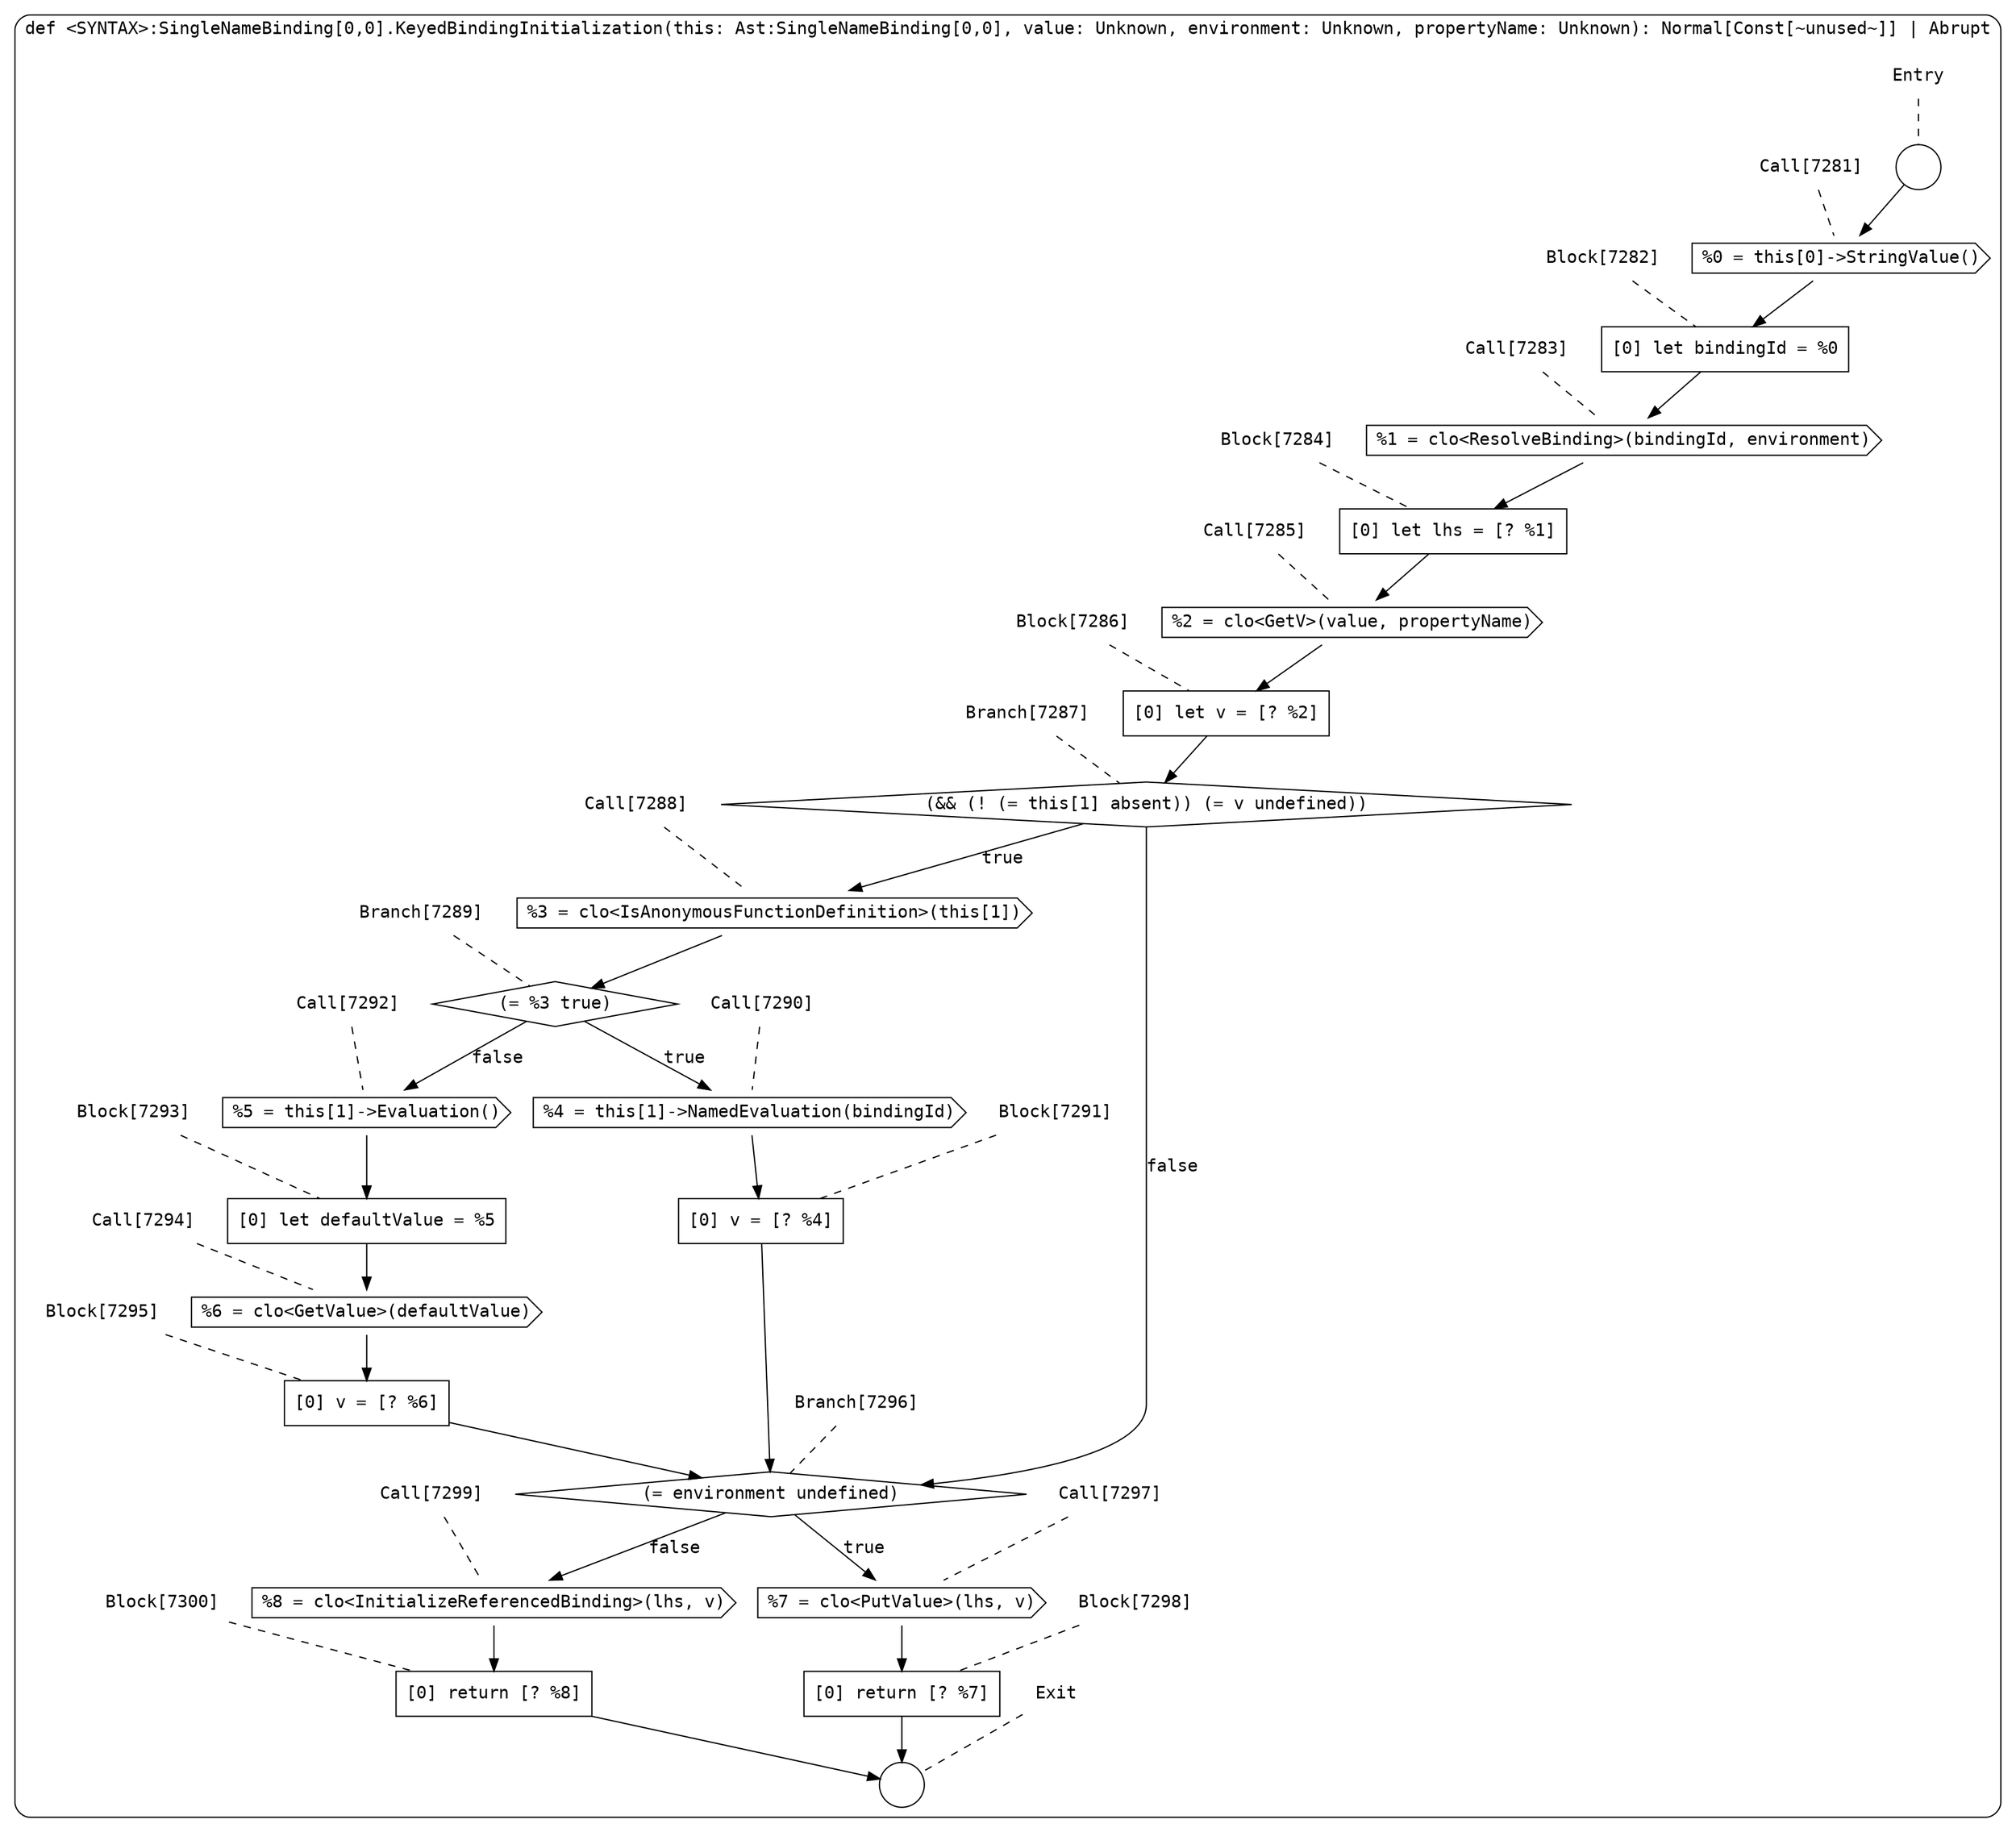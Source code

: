 digraph {
  graph [fontname = "Consolas"]
  node [fontname = "Consolas"]
  edge [fontname = "Consolas"]
  subgraph cluster1402 {
    label = "def <SYNTAX>:SingleNameBinding[0,0].KeyedBindingInitialization(this: Ast:SingleNameBinding[0,0], value: Unknown, environment: Unknown, propertyName: Unknown): Normal[Const[~unused~]] | Abrupt"
    style = rounded
    cluster1402_entry_name [shape=none, label=<<font color="black">Entry</font>>]
    cluster1402_entry_name -> cluster1402_entry [arrowhead=none, color="black", style=dashed]
    cluster1402_entry [shape=circle label=" " color="black" fillcolor="white" style=filled]
    cluster1402_entry -> node7281 [color="black"]
    cluster1402_exit_name [shape=none, label=<<font color="black">Exit</font>>]
    cluster1402_exit_name -> cluster1402_exit [arrowhead=none, color="black", style=dashed]
    cluster1402_exit [shape=circle label=" " color="black" fillcolor="white" style=filled]
    node7281_name [shape=none, label=<<font color="black">Call[7281]</font>>]
    node7281_name -> node7281 [arrowhead=none, color="black", style=dashed]
    node7281 [shape=cds, label=<<font color="black">%0 = this[0]-&gt;StringValue()</font>> color="black" fillcolor="white", style=filled]
    node7281 -> node7282 [color="black"]
    node7282_name [shape=none, label=<<font color="black">Block[7282]</font>>]
    node7282_name -> node7282 [arrowhead=none, color="black", style=dashed]
    node7282 [shape=box, label=<<font color="black">[0] let bindingId = %0<BR ALIGN="LEFT"/></font>> color="black" fillcolor="white", style=filled]
    node7282 -> node7283 [color="black"]
    node7283_name [shape=none, label=<<font color="black">Call[7283]</font>>]
    node7283_name -> node7283 [arrowhead=none, color="black", style=dashed]
    node7283 [shape=cds, label=<<font color="black">%1 = clo&lt;ResolveBinding&gt;(bindingId, environment)</font>> color="black" fillcolor="white", style=filled]
    node7283 -> node7284 [color="black"]
    node7284_name [shape=none, label=<<font color="black">Block[7284]</font>>]
    node7284_name -> node7284 [arrowhead=none, color="black", style=dashed]
    node7284 [shape=box, label=<<font color="black">[0] let lhs = [? %1]<BR ALIGN="LEFT"/></font>> color="black" fillcolor="white", style=filled]
    node7284 -> node7285 [color="black"]
    node7285_name [shape=none, label=<<font color="black">Call[7285]</font>>]
    node7285_name -> node7285 [arrowhead=none, color="black", style=dashed]
    node7285 [shape=cds, label=<<font color="black">%2 = clo&lt;GetV&gt;(value, propertyName)</font>> color="black" fillcolor="white", style=filled]
    node7285 -> node7286 [color="black"]
    node7286_name [shape=none, label=<<font color="black">Block[7286]</font>>]
    node7286_name -> node7286 [arrowhead=none, color="black", style=dashed]
    node7286 [shape=box, label=<<font color="black">[0] let v = [? %2]<BR ALIGN="LEFT"/></font>> color="black" fillcolor="white", style=filled]
    node7286 -> node7287 [color="black"]
    node7287_name [shape=none, label=<<font color="black">Branch[7287]</font>>]
    node7287_name -> node7287 [arrowhead=none, color="black", style=dashed]
    node7287 [shape=diamond, label=<<font color="black">(&amp;&amp; (! (= this[1] absent)) (= v undefined))</font>> color="black" fillcolor="white", style=filled]
    node7287 -> node7288 [label=<<font color="black">true</font>> color="black"]
    node7287 -> node7296 [label=<<font color="black">false</font>> color="black"]
    node7288_name [shape=none, label=<<font color="black">Call[7288]</font>>]
    node7288_name -> node7288 [arrowhead=none, color="black", style=dashed]
    node7288 [shape=cds, label=<<font color="black">%3 = clo&lt;IsAnonymousFunctionDefinition&gt;(this[1])</font>> color="black" fillcolor="white", style=filled]
    node7288 -> node7289 [color="black"]
    node7296_name [shape=none, label=<<font color="black">Branch[7296]</font>>]
    node7296_name -> node7296 [arrowhead=none, color="black", style=dashed]
    node7296 [shape=diamond, label=<<font color="black">(= environment undefined)</font>> color="black" fillcolor="white", style=filled]
    node7296 -> node7297 [label=<<font color="black">true</font>> color="black"]
    node7296 -> node7299 [label=<<font color="black">false</font>> color="black"]
    node7289_name [shape=none, label=<<font color="black">Branch[7289]</font>>]
    node7289_name -> node7289 [arrowhead=none, color="black", style=dashed]
    node7289 [shape=diamond, label=<<font color="black">(= %3 true)</font>> color="black" fillcolor="white", style=filled]
    node7289 -> node7290 [label=<<font color="black">true</font>> color="black"]
    node7289 -> node7292 [label=<<font color="black">false</font>> color="black"]
    node7297_name [shape=none, label=<<font color="black">Call[7297]</font>>]
    node7297_name -> node7297 [arrowhead=none, color="black", style=dashed]
    node7297 [shape=cds, label=<<font color="black">%7 = clo&lt;PutValue&gt;(lhs, v)</font>> color="black" fillcolor="white", style=filled]
    node7297 -> node7298 [color="black"]
    node7299_name [shape=none, label=<<font color="black">Call[7299]</font>>]
    node7299_name -> node7299 [arrowhead=none, color="black", style=dashed]
    node7299 [shape=cds, label=<<font color="black">%8 = clo&lt;InitializeReferencedBinding&gt;(lhs, v)</font>> color="black" fillcolor="white", style=filled]
    node7299 -> node7300 [color="black"]
    node7290_name [shape=none, label=<<font color="black">Call[7290]</font>>]
    node7290_name -> node7290 [arrowhead=none, color="black", style=dashed]
    node7290 [shape=cds, label=<<font color="black">%4 = this[1]-&gt;NamedEvaluation(bindingId)</font>> color="black" fillcolor="white", style=filled]
    node7290 -> node7291 [color="black"]
    node7292_name [shape=none, label=<<font color="black">Call[7292]</font>>]
    node7292_name -> node7292 [arrowhead=none, color="black", style=dashed]
    node7292 [shape=cds, label=<<font color="black">%5 = this[1]-&gt;Evaluation()</font>> color="black" fillcolor="white", style=filled]
    node7292 -> node7293 [color="black"]
    node7298_name [shape=none, label=<<font color="black">Block[7298]</font>>]
    node7298_name -> node7298 [arrowhead=none, color="black", style=dashed]
    node7298 [shape=box, label=<<font color="black">[0] return [? %7]<BR ALIGN="LEFT"/></font>> color="black" fillcolor="white", style=filled]
    node7298 -> cluster1402_exit [color="black"]
    node7300_name [shape=none, label=<<font color="black">Block[7300]</font>>]
    node7300_name -> node7300 [arrowhead=none, color="black", style=dashed]
    node7300 [shape=box, label=<<font color="black">[0] return [? %8]<BR ALIGN="LEFT"/></font>> color="black" fillcolor="white", style=filled]
    node7300 -> cluster1402_exit [color="black"]
    node7291_name [shape=none, label=<<font color="black">Block[7291]</font>>]
    node7291_name -> node7291 [arrowhead=none, color="black", style=dashed]
    node7291 [shape=box, label=<<font color="black">[0] v = [? %4]<BR ALIGN="LEFT"/></font>> color="black" fillcolor="white", style=filled]
    node7291 -> node7296 [color="black"]
    node7293_name [shape=none, label=<<font color="black">Block[7293]</font>>]
    node7293_name -> node7293 [arrowhead=none, color="black", style=dashed]
    node7293 [shape=box, label=<<font color="black">[0] let defaultValue = %5<BR ALIGN="LEFT"/></font>> color="black" fillcolor="white", style=filled]
    node7293 -> node7294 [color="black"]
    node7294_name [shape=none, label=<<font color="black">Call[7294]</font>>]
    node7294_name -> node7294 [arrowhead=none, color="black", style=dashed]
    node7294 [shape=cds, label=<<font color="black">%6 = clo&lt;GetValue&gt;(defaultValue)</font>> color="black" fillcolor="white", style=filled]
    node7294 -> node7295 [color="black"]
    node7295_name [shape=none, label=<<font color="black">Block[7295]</font>>]
    node7295_name -> node7295 [arrowhead=none, color="black", style=dashed]
    node7295 [shape=box, label=<<font color="black">[0] v = [? %6]<BR ALIGN="LEFT"/></font>> color="black" fillcolor="white", style=filled]
    node7295 -> node7296 [color="black"]
  }
}